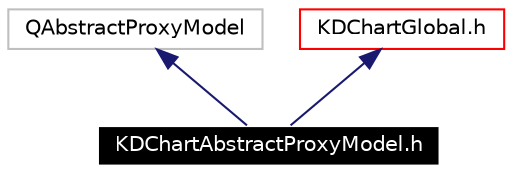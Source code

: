 digraph G
{
  edge [fontname="Helvetica",fontsize=10,labelfontname="Helvetica",labelfontsize=10];
  node [fontname="Helvetica",fontsize=10,shape=record];
  Node829 [label="KDChartAbstractProxyModel.h",height=0.2,width=0.4,color="white", fillcolor="black", style="filled" fontcolor="white"];
  Node830 -> Node829 [dir=back,color="midnightblue",fontsize=10,style="solid",fontname="Helvetica"];
  Node830 [label="QAbstractProxyModel",height=0.2,width=0.4,color="grey75"];
  Node831 -> Node829 [dir=back,color="midnightblue",fontsize=10,style="solid",fontname="Helvetica"];
  Node831 [label="KDChartGlobal.h",height=0.2,width=0.4,color="red",URL="$_k_d_chart_global_8h.html"];
}
